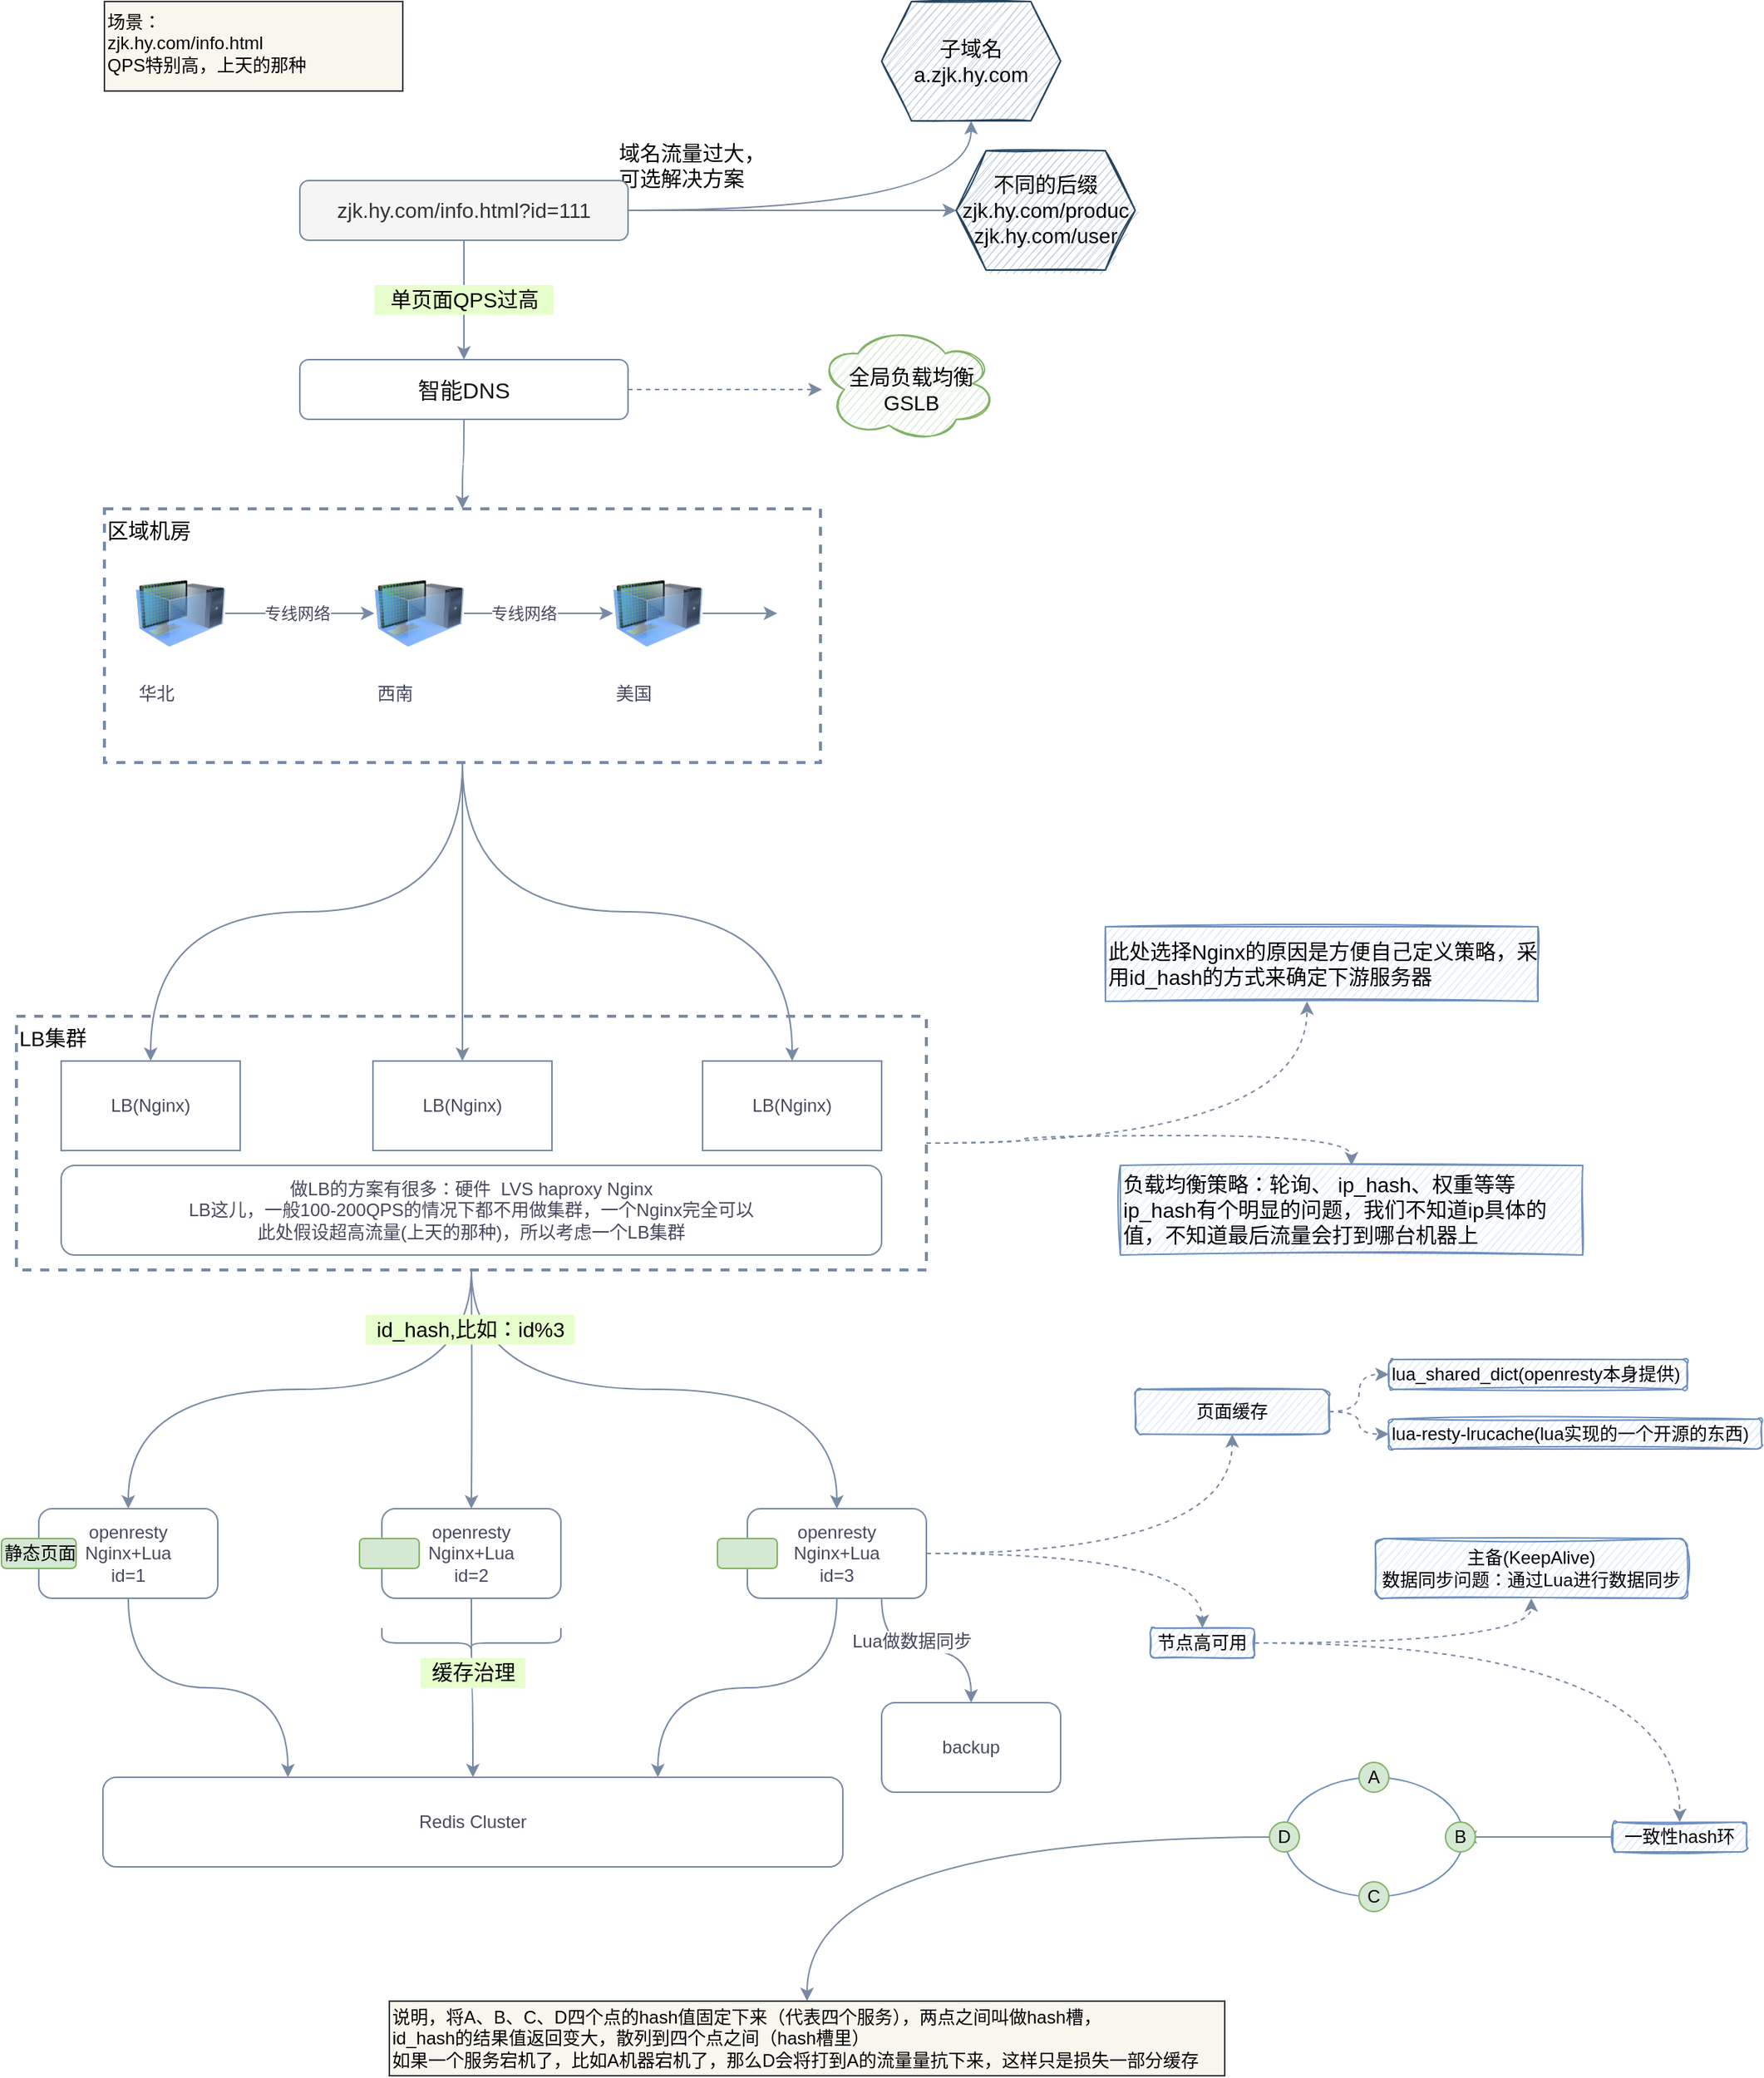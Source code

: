 <mxfile version="14.1.8" type="device"><diagram id="VOtJYXYSd5aumnxqC3vO" name="第 1 页"><mxGraphModel dx="1810" dy="2514" grid="1" gridSize="10" guides="1" tooltips="1" connect="1" arrows="1" fold="1" page="1" pageScale="1" pageWidth="827" pageHeight="1169" math="0" shadow="0"><root><mxCell id="0"/><mxCell id="1" parent="0"/><mxCell id="vlpDhCsjQP7XCzrvFVAY-28" value="" style="edgeStyle=orthogonalEdgeStyle;curved=1;rounded=1;sketch=0;orthogonalLoop=1;jettySize=auto;html=1;dashed=1;strokeColor=#788AA3;fillColor=#B2C9AB;fontColor=#46495D;entryX=0.5;entryY=0;entryDx=0;entryDy=0;" parent="1" source="vlpDhCsjQP7XCzrvFVAY-13" target="vlpDhCsjQP7XCzrvFVAY-27" edge="1"><mxGeometry relative="1" as="geometry"/></mxCell><mxCell id="vlpDhCsjQP7XCzrvFVAY-30" value="" style="edgeStyle=orthogonalEdgeStyle;curved=1;rounded=1;sketch=0;orthogonalLoop=1;jettySize=auto;html=1;dashed=1;strokeColor=#788AA3;fillColor=#B2C9AB;fontColor=#46495D;entryX=0.466;entryY=1;entryDx=0;entryDy=0;entryPerimeter=0;" parent="1" source="vlpDhCsjQP7XCzrvFVAY-13" target="vlpDhCsjQP7XCzrvFVAY-29" edge="1"><mxGeometry relative="1" as="geometry"/></mxCell><mxCell id="vlpDhCsjQP7XCzrvFVAY-13" value="LB集群" style="whiteSpace=wrap;html=1;rounded=0;fontSize=14;fontStyle=0;verticalAlign=top;dashed=1;strokeColor=#788AA3;strokeWidth=2;align=left;" parent="1" vertex="1"><mxGeometry x="180" y="670" width="610" height="170" as="geometry"/></mxCell><mxCell id="vlpDhCsjQP7XCzrvFVAY-1" value="场景：&lt;br&gt;zjk.hy.com/info.html&lt;br&gt;QPS特别高，上天的那种" style="rounded=0;whiteSpace=wrap;html=1;align=left;verticalAlign=top;fillColor=#f9f7ed;strokeColor=#36393d;" parent="1" vertex="1"><mxGeometry x="239" y="-10" width="200" height="60" as="geometry"/></mxCell><mxCell id="vlpDhCsjQP7XCzrvFVAY-4" value="" style="edgeStyle=orthogonalEdgeStyle;rounded=0;orthogonalLoop=1;jettySize=auto;html=1;fontSize=14;curved=1;strokeColor=#788AA3;" parent="1" source="vlpDhCsjQP7XCzrvFVAY-2" target="vlpDhCsjQP7XCzrvFVAY-3" edge="1"><mxGeometry relative="1" as="geometry"/></mxCell><mxCell id="vlpDhCsjQP7XCzrvFVAY-6" value="" style="edgeStyle=orthogonalEdgeStyle;curved=1;rounded=0;orthogonalLoop=1;jettySize=auto;html=1;fontSize=14;strokeColor=#788AA3;" parent="1" source="vlpDhCsjQP7XCzrvFVAY-2" target="vlpDhCsjQP7XCzrvFVAY-5" edge="1"><mxGeometry relative="1" as="geometry"/></mxCell><mxCell id="vlpDhCsjQP7XCzrvFVAY-7" value="域名流量过大，&lt;br&gt;可选解决方案" style="edgeLabel;html=1;align=left;verticalAlign=middle;resizable=0;points=[];fontSize=14;" parent="vlpDhCsjQP7XCzrvFVAY-6" vertex="1" connectable="0"><mxGeometry x="-0.836" relative="1" as="geometry"><mxPoint x="-26" y="-30" as="offset"/></mxGeometry></mxCell><mxCell id="vlpDhCsjQP7XCzrvFVAY-9" value="" style="edgeStyle=orthogonalEdgeStyle;curved=1;rounded=0;orthogonalLoop=1;jettySize=auto;html=1;fontSize=14;strokeColor=#788AA3;" parent="1" source="vlpDhCsjQP7XCzrvFVAY-2" target="vlpDhCsjQP7XCzrvFVAY-8" edge="1"><mxGeometry relative="1" as="geometry"/></mxCell><mxCell id="vlpDhCsjQP7XCzrvFVAY-2" value="&lt;span style=&quot;text-align: left ; font-size: 14px&quot;&gt;zjk.hy.com/info.html?id=111&lt;/span&gt;" style="rounded=1;whiteSpace=wrap;html=1;fontSize=14;fillColor=#f5f5f5;fontColor=#333333;strokeColor=#788AA3;" parent="1" vertex="1"><mxGeometry x="370" y="110" width="220" height="40" as="geometry"/></mxCell><mxCell id="vlpDhCsjQP7XCzrvFVAY-3" value="子域名&lt;br&gt;a.zjk.hy.com" style="shape=hexagon;perimeter=hexagonPerimeter2;whiteSpace=wrap;html=1;fixedSize=1;rounded=0;fontSize=14;shadow=0;sketch=1;fillColor=#bac8d3;strokeColor=#23445d;" parent="1" vertex="1"><mxGeometry x="760" y="-10" width="120" height="80" as="geometry"/></mxCell><mxCell id="vlpDhCsjQP7XCzrvFVAY-5" value="不同的后缀&lt;br&gt;zjk.hy.com/produc&lt;br&gt;zjk.hy.com/user" style="shape=hexagon;perimeter=hexagonPerimeter2;whiteSpace=wrap;html=1;fixedSize=1;rounded=0;fontSize=14;fillColor=#bac8d3;strokeColor=#23445d;sketch=1;" parent="1" vertex="1"><mxGeometry x="810" y="90" width="120" height="80" as="geometry"/></mxCell><mxCell id="vlpDhCsjQP7XCzrvFVAY-12" value="" style="edgeStyle=orthogonalEdgeStyle;curved=0;rounded=1;sketch=0;orthogonalLoop=1;jettySize=auto;html=1;strokeColor=#788AA3;fillColor=#B2C9AB;fontColor=#46495D;dashed=1;" parent="1" source="vlpDhCsjQP7XCzrvFVAY-8" target="vlpDhCsjQP7XCzrvFVAY-11" edge="1"><mxGeometry relative="1" as="geometry"/></mxCell><mxCell id="vlpDhCsjQP7XCzrvFVAY-14" value="" style="edgeStyle=orthogonalEdgeStyle;curved=1;rounded=1;sketch=0;orthogonalLoop=1;jettySize=auto;html=1;fillColor=#B2C9AB;fontColor=#46495D;exitX=0.5;exitY=1;exitDx=0;exitDy=0;strokeColor=#788AA3;" parent="1" source="vlpDhCsjQP7XCzrvFVAY-31" target="vlpDhCsjQP7XCzrvFVAY-16" edge="1"><mxGeometry relative="1" as="geometry"/></mxCell><mxCell id="vlpDhCsjQP7XCzrvFVAY-32" value="" style="edgeStyle=orthogonalEdgeStyle;curved=1;rounded=1;sketch=0;orthogonalLoop=1;jettySize=auto;html=1;strokeColor=#788AA3;fillColor=#B2C9AB;fontColor=#46495D;" parent="1" source="vlpDhCsjQP7XCzrvFVAY-8" target="vlpDhCsjQP7XCzrvFVAY-31" edge="1"><mxGeometry relative="1" as="geometry"/></mxCell><mxCell id="vlpDhCsjQP7XCzrvFVAY-8" value="&lt;span style=&quot;color: rgb(18, 18, 18); font-size: 15px; background-color: rgb(255, 255, 255);&quot;&gt;智能DNS&lt;/span&gt;" style="rounded=1;whiteSpace=wrap;html=1;fontSize=14;fontStyle=0;strokeColor=#788AA3;" parent="1" vertex="1"><mxGeometry x="370" y="230" width="220" height="40" as="geometry"/></mxCell><mxCell id="vlpDhCsjQP7XCzrvFVAY-10" value="单页面QPS过高" style="text;html=1;align=center;verticalAlign=middle;resizable=0;points=[];autosize=1;fontSize=14;fillColor=#E6FFCC;" parent="1" vertex="1"><mxGeometry x="420" y="180" width="120" height="20" as="geometry"/></mxCell><mxCell id="vlpDhCsjQP7XCzrvFVAY-11" value="全局负载均衡&lt;br&gt;GSLB" style="ellipse;shape=cloud;whiteSpace=wrap;html=1;rounded=1;fontSize=14;fontStyle=0;sketch=1;fillColor=#d5e8d4;strokeColor=#82b366;flipV=1;flipH=1;" parent="1" vertex="1"><mxGeometry x="720" y="210" width="120" height="80" as="geometry"/></mxCell><mxCell id="vlpDhCsjQP7XCzrvFVAY-16" value="LB(Nginx)" style="rounded=0;whiteSpace=wrap;html=1;sketch=0;strokeColor=#788AA3;fontColor=#46495D;fillColor=none;" parent="1" vertex="1"><mxGeometry x="210" y="700" width="120" height="60" as="geometry"/></mxCell><mxCell id="vlpDhCsjQP7XCzrvFVAY-20" value="LB(Nginx)" style="rounded=0;whiteSpace=wrap;html=1;sketch=0;strokeColor=#788AA3;fontColor=#46495D;fillColor=none;" parent="1" vertex="1"><mxGeometry x="419" y="700" width="120" height="60" as="geometry"/></mxCell><mxCell id="vlpDhCsjQP7XCzrvFVAY-21" value="LB(Nginx)" style="rounded=0;whiteSpace=wrap;html=1;sketch=0;fontColor=#46495D;fillColor=none;strokeColor=#788AA3;" parent="1" vertex="1"><mxGeometry x="640" y="700" width="120" height="60" as="geometry"/></mxCell><mxCell id="vlpDhCsjQP7XCzrvFVAY-22" value="" style="edgeStyle=orthogonalEdgeStyle;curved=1;rounded=1;sketch=0;orthogonalLoop=1;jettySize=auto;html=1;fillColor=#B2C9AB;fontColor=#46495D;exitX=0.5;exitY=1;exitDx=0;exitDy=0;strokeColor=#788AA3;" parent="1" source="vlpDhCsjQP7XCzrvFVAY-31" target="vlpDhCsjQP7XCzrvFVAY-20" edge="1"><mxGeometry relative="1" as="geometry"><mxPoint x="490" y="420" as="sourcePoint"/><mxPoint x="280" y="560" as="targetPoint"/></mxGeometry></mxCell><mxCell id="vlpDhCsjQP7XCzrvFVAY-24" value="做LB的方案有很多：硬件&amp;nbsp; LVS haproxy Nginx&lt;br&gt;LB这儿，一般100-200QPS的情况下都不用做集群，一个Nginx完全可以&lt;br&gt;此处假设超高流量(上天的那种)，所以考虑一个LB集群" style="rounded=1;whiteSpace=wrap;html=1;sketch=0;strokeColor=#788AA3;strokeWidth=1;fillColor=none;fontColor=#46495D;" parent="1" vertex="1"><mxGeometry x="210" y="770" width="550" height="60" as="geometry"/></mxCell><mxCell id="vlpDhCsjQP7XCzrvFVAY-27" value="&lt;span&gt;负载均衡策略：&lt;/span&gt;&lt;span&gt;轮询、&lt;/span&gt;&lt;span&gt;&amp;nbsp;ip_hash、&lt;/span&gt;&lt;span&gt;权重&lt;/span&gt;&lt;span&gt;等等&lt;br&gt;ip_hash有个明显的问题，我们不知道ip具体的值，不知道最后流量会打到哪台机器上&lt;br&gt;&lt;/span&gt;" style="whiteSpace=wrap;html=1;rounded=0;fontSize=14;fontStyle=0;verticalAlign=middle;strokeColor=#6c8ebf;strokeWidth=1;fillColor=#dae8fc;sketch=1;align=left;" parent="1" vertex="1"><mxGeometry x="920" y="770" width="310" height="60" as="geometry"/></mxCell><mxCell id="vlpDhCsjQP7XCzrvFVAY-29" value="此处选择Nginx的原因是方便自己定义策略，采用id_hash的方式来确定下游服务器" style="whiteSpace=wrap;html=1;rounded=0;fontSize=14;fontStyle=0;verticalAlign=middle;strokeColor=#6c8ebf;strokeWidth=1;sketch=1;fillColor=#dae8fc;align=left;" parent="1" vertex="1"><mxGeometry x="910" y="610" width="290" height="50" as="geometry"/></mxCell><mxCell id="vlpDhCsjQP7XCzrvFVAY-31" value="区域机房" style="whiteSpace=wrap;html=1;rounded=0;fontSize=14;fontStyle=0;dashed=1;strokeWidth=2;align=left;verticalAlign=top;strokeColor=#788AA3;" parent="1" vertex="1"><mxGeometry x="239" y="330" width="480" height="170" as="geometry"/></mxCell><mxCell id="vlpDhCsjQP7XCzrvFVAY-34" value="" style="edgeStyle=orthogonalEdgeStyle;curved=1;rounded=1;sketch=0;orthogonalLoop=1;jettySize=auto;html=1;fillColor=#B2C9AB;fontColor=#46495D;exitX=0.5;exitY=1;exitDx=0;exitDy=0;strokeColor=#788AA3;" parent="1" source="vlpDhCsjQP7XCzrvFVAY-31" target="vlpDhCsjQP7XCzrvFVAY-21" edge="1"><mxGeometry relative="1" as="geometry"><mxPoint x="489" y="510" as="sourcePoint"/><mxPoint x="280" y="710" as="targetPoint"/></mxGeometry></mxCell><mxCell id="vlpDhCsjQP7XCzrvFVAY-38" value="" style="edgeStyle=orthogonalEdgeStyle;curved=1;rounded=1;sketch=0;orthogonalLoop=1;jettySize=auto;html=1;strokeColor=#788AA3;fillColor=#B2C9AB;fontColor=#46495D;" parent="1" source="vlpDhCsjQP7XCzrvFVAY-35" target="vlpDhCsjQP7XCzrvFVAY-36" edge="1"><mxGeometry relative="1" as="geometry"/></mxCell><mxCell id="vlpDhCsjQP7XCzrvFVAY-39" value="专线网络" style="edgeLabel;html=1;align=center;verticalAlign=middle;resizable=0;points=[];fontColor=#46495D;" parent="vlpDhCsjQP7XCzrvFVAY-38" vertex="1" connectable="0"><mxGeometry x="0.24" relative="1" as="geometry"><mxPoint x="-14" as="offset"/></mxGeometry></mxCell><mxCell id="vlpDhCsjQP7XCzrvFVAY-35" value="华北" style="image;html=1;image=img/lib/clip_art/computers/Virtual_Machine_128x128.png;rounded=0;dashed=1;sketch=1;strokeColor=#788AA3;strokeWidth=2;fillColor=none;fontColor=#46495D;align=left;" parent="1" vertex="1"><mxGeometry x="260" y="360" width="60" height="80" as="geometry"/></mxCell><mxCell id="vlpDhCsjQP7XCzrvFVAY-40" value="" style="edgeStyle=orthogonalEdgeStyle;curved=1;rounded=1;sketch=0;orthogonalLoop=1;jettySize=auto;html=1;strokeColor=#788AA3;fillColor=#B2C9AB;fontColor=#46495D;" parent="1" source="vlpDhCsjQP7XCzrvFVAY-36" target="vlpDhCsjQP7XCzrvFVAY-37" edge="1"><mxGeometry relative="1" as="geometry"/></mxCell><mxCell id="vlpDhCsjQP7XCzrvFVAY-42" value="专线网络" style="edgeLabel;html=1;align=center;verticalAlign=middle;resizable=0;points=[];fontColor=#46495D;" parent="vlpDhCsjQP7XCzrvFVAY-40" vertex="1" connectable="0"><mxGeometry x="-0.74" y="1" relative="1" as="geometry"><mxPoint x="27" y="1" as="offset"/></mxGeometry></mxCell><mxCell id="vlpDhCsjQP7XCzrvFVAY-36" value="西南" style="image;html=1;image=img/lib/clip_art/computers/Virtual_Machine_128x128.png;rounded=0;dashed=1;sketch=1;strokeColor=#788AA3;strokeWidth=2;fillColor=none;fontColor=#46495D;align=left;" parent="1" vertex="1"><mxGeometry x="420" y="360" width="60" height="80" as="geometry"/></mxCell><mxCell id="vlpDhCsjQP7XCzrvFVAY-44" value="" style="edgeStyle=orthogonalEdgeStyle;curved=1;rounded=1;sketch=0;orthogonalLoop=1;jettySize=auto;html=1;strokeColor=#788AA3;fillColor=#B2C9AB;fontColor=#46495D;" parent="1" source="vlpDhCsjQP7XCzrvFVAY-37" edge="1"><mxGeometry relative="1" as="geometry"><mxPoint x="690" y="400" as="targetPoint"/></mxGeometry></mxCell><mxCell id="vlpDhCsjQP7XCzrvFVAY-37" value="美国" style="image;html=1;image=img/lib/clip_art/computers/Virtual_Machine_128x128.png;rounded=0;dashed=1;sketch=1;strokeColor=#788AA3;strokeWidth=2;fillColor=none;fontColor=#46495D;align=left;" parent="1" vertex="1"><mxGeometry x="580" y="360" width="60" height="80" as="geometry"/></mxCell><mxCell id="vlpDhCsjQP7XCzrvFVAY-45" value="openresty &lt;br&gt;Nginx+Lua&lt;br&gt;id=1" style="rounded=1;whiteSpace=wrap;html=1;sketch=0;strokeColor=#788AA3;strokeWidth=1;fillColor=none;fontColor=#46495D;align=center;" parent="1" vertex="1"><mxGeometry x="195" y="1000" width="120" height="60" as="geometry"/></mxCell><mxCell id="vlpDhCsjQP7XCzrvFVAY-46" value="openresty&lt;br&gt;Nginx+Lua&lt;br&gt;id=2" style="rounded=1;whiteSpace=wrap;html=1;sketch=0;strokeColor=#788AA3;strokeWidth=1;fillColor=none;fontColor=#46495D;align=center;" parent="1" vertex="1"><mxGeometry x="425" y="1000" width="120" height="60" as="geometry"/></mxCell><mxCell id="vlpDhCsjQP7XCzrvFVAY-66" value="" style="edgeStyle=orthogonalEdgeStyle;curved=1;rounded=1;sketch=0;orthogonalLoop=1;jettySize=auto;html=1;strokeColor=#788AA3;fillColor=#B2C9AB;fontColor=#46495D;entryX=0.5;entryY=1;entryDx=0;entryDy=0;dashed=1;" parent="1" source="vlpDhCsjQP7XCzrvFVAY-47" target="vlpDhCsjQP7XCzrvFVAY-65" edge="1"><mxGeometry relative="1" as="geometry"/></mxCell><mxCell id="vlpDhCsjQP7XCzrvFVAY-69" value="" style="edgeStyle=orthogonalEdgeStyle;curved=1;rounded=1;sketch=0;orthogonalLoop=1;jettySize=auto;html=1;strokeColor=#788AA3;fillColor=#B2C9AB;fontColor=#46495D;dashed=1;" parent="1" source="vlpDhCsjQP7XCzrvFVAY-47" target="vlpDhCsjQP7XCzrvFVAY-68" edge="1"><mxGeometry relative="1" as="geometry"/></mxCell><mxCell id="vlpDhCsjQP7XCzrvFVAY-47" value="openresty&lt;br&gt;Nginx+Lua&lt;br&gt;id=3" style="rounded=1;whiteSpace=wrap;html=1;sketch=0;strokeColor=#788AA3;strokeWidth=1;fillColor=none;fontColor=#46495D;align=center;" parent="1" vertex="1"><mxGeometry x="670" y="1000" width="120" height="60" as="geometry"/></mxCell><mxCell id="vlpDhCsjQP7XCzrvFVAY-48" value="" style="endArrow=classic;html=1;strokeColor=#788AA3;fillColor=#B2C9AB;fontColor=#46495D;entryX=0.5;entryY=0;entryDx=0;entryDy=0;exitX=0.5;exitY=1;exitDx=0;exitDy=0;edgeStyle=orthogonalEdgeStyle;curved=1;" parent="1" source="vlpDhCsjQP7XCzrvFVAY-13" target="vlpDhCsjQP7XCzrvFVAY-45" edge="1"><mxGeometry width="50" height="50" relative="1" as="geometry"><mxPoint x="160" y="950" as="sourcePoint"/><mxPoint x="210" y="900" as="targetPoint"/></mxGeometry></mxCell><mxCell id="vlpDhCsjQP7XCzrvFVAY-49" value="" style="endArrow=classic;html=1;strokeColor=#788AA3;fillColor=#B2C9AB;fontColor=#46495D;entryX=0.5;entryY=0;entryDx=0;entryDy=0;edgeStyle=orthogonalEdgeStyle;curved=1;" parent="1" target="vlpDhCsjQP7XCzrvFVAY-46" edge="1"><mxGeometry width="50" height="50" relative="1" as="geometry"><mxPoint x="485" y="841" as="sourcePoint"/><mxPoint x="265" y="1010" as="targetPoint"/></mxGeometry></mxCell><mxCell id="vlpDhCsjQP7XCzrvFVAY-51" value="" style="endArrow=classic;html=1;strokeColor=#788AA3;fillColor=#B2C9AB;fontColor=#46495D;exitX=0.5;exitY=1;exitDx=0;exitDy=0;edgeStyle=orthogonalEdgeStyle;curved=1;" parent="1" source="vlpDhCsjQP7XCzrvFVAY-13" target="vlpDhCsjQP7XCzrvFVAY-47" edge="1"><mxGeometry width="50" height="50" relative="1" as="geometry"><mxPoint x="495" y="850" as="sourcePoint"/><mxPoint x="265" y="1010" as="targetPoint"/></mxGeometry></mxCell><mxCell id="vlpDhCsjQP7XCzrvFVAY-52" value="id_hash,比如：id%3" style="text;html=1;align=center;verticalAlign=middle;resizable=0;points=[];autosize=1;fontSize=14;fillColor=#E6FFCC;" parent="1" vertex="1"><mxGeometry x="414" y="870" width="140" height="20" as="geometry"/></mxCell><mxCell id="vlpDhCsjQP7XCzrvFVAY-53" value="Redis Cluster" style="rounded=1;whiteSpace=wrap;html=1;sketch=0;strokeColor=#788AA3;strokeWidth=1;fillColor=none;fontColor=#46495D;align=center;" parent="1" vertex="1"><mxGeometry x="238" y="1180" width="496" height="60" as="geometry"/></mxCell><mxCell id="vlpDhCsjQP7XCzrvFVAY-54" value="" style="endArrow=classic;html=1;strokeColor=#788AA3;fillColor=#B2C9AB;fontColor=#46495D;entryX=0.25;entryY=0;entryDx=0;entryDy=0;edgeStyle=orthogonalEdgeStyle;curved=1;" parent="1" source="vlpDhCsjQP7XCzrvFVAY-45" target="vlpDhCsjQP7XCzrvFVAY-53" edge="1"><mxGeometry width="50" height="50" relative="1" as="geometry"><mxPoint x="495" y="850" as="sourcePoint"/><mxPoint x="265" y="1010" as="targetPoint"/></mxGeometry></mxCell><mxCell id="vlpDhCsjQP7XCzrvFVAY-55" value="" style="endArrow=classic;html=1;strokeColor=#788AA3;fillColor=#B2C9AB;fontColor=#46495D;edgeStyle=orthogonalEdgeStyle;curved=1;exitX=0.5;exitY=1;exitDx=0;exitDy=0;" parent="1" source="vlpDhCsjQP7XCzrvFVAY-46" target="vlpDhCsjQP7XCzrvFVAY-53" edge="1"><mxGeometry width="50" height="50" relative="1" as="geometry"><mxPoint x="265" y="1070" as="sourcePoint"/><mxPoint x="366.5" y="1190" as="targetPoint"/></mxGeometry></mxCell><mxCell id="vlpDhCsjQP7XCzrvFVAY-56" value="" style="endArrow=classic;html=1;strokeColor=#788AA3;fillColor=#B2C9AB;fontColor=#46495D;entryX=0.75;entryY=0;entryDx=0;entryDy=0;edgeStyle=orthogonalEdgeStyle;curved=1;exitX=0.5;exitY=1;exitDx=0;exitDy=0;" parent="1" source="vlpDhCsjQP7XCzrvFVAY-47" target="vlpDhCsjQP7XCzrvFVAY-53" edge="1"><mxGeometry width="50" height="50" relative="1" as="geometry"><mxPoint x="676.5" y="1080" as="sourcePoint"/><mxPoint x="783.5" y="1200" as="targetPoint"/></mxGeometry></mxCell><mxCell id="vlpDhCsjQP7XCzrvFVAY-57" value="" style="shape=curlyBracket;whiteSpace=wrap;html=1;rounded=1;sketch=0;strokeColor=#788AA3;strokeWidth=1;fillColor=none;fontColor=#46495D;align=center;direction=north;" parent="1" vertex="1"><mxGeometry x="425" y="1080" width="120" height="20" as="geometry"/></mxCell><mxCell id="vlpDhCsjQP7XCzrvFVAY-58" value="缓存治理" style="text;html=1;align=center;verticalAlign=middle;resizable=0;points=[];autosize=1;fontSize=14;fillColor=#E6FFCC;" parent="1" vertex="1"><mxGeometry x="451" y="1100" width="70" height="20" as="geometry"/></mxCell><mxCell id="vlpDhCsjQP7XCzrvFVAY-71" value="" style="edgeStyle=orthogonalEdgeStyle;curved=1;rounded=1;sketch=0;orthogonalLoop=1;jettySize=auto;html=1;dashed=1;strokeColor=#788AA3;fillColor=#B2C9AB;fontColor=#46495D;" parent="1" source="vlpDhCsjQP7XCzrvFVAY-65" target="vlpDhCsjQP7XCzrvFVAY-70" edge="1"><mxGeometry relative="1" as="geometry"/></mxCell><mxCell id="vlpDhCsjQP7XCzrvFVAY-73" value="" style="edgeStyle=orthogonalEdgeStyle;curved=1;rounded=1;sketch=0;orthogonalLoop=1;jettySize=auto;html=1;dashed=1;strokeColor=#788AA3;fillColor=#B2C9AB;fontSize=12;fontColor=#46495D;" parent="1" source="vlpDhCsjQP7XCzrvFVAY-65" target="vlpDhCsjQP7XCzrvFVAY-72" edge="1"><mxGeometry relative="1" as="geometry"/></mxCell><mxCell id="vlpDhCsjQP7XCzrvFVAY-65" value="页面缓存" style="whiteSpace=wrap;html=1;rounded=1;strokeColor=#6c8ebf;strokeWidth=1;fillColor=#dae8fc;sketch=1;" parent="1" vertex="1"><mxGeometry x="930" y="920" width="130" height="30" as="geometry"/></mxCell><mxCell id="vlpDhCsjQP7XCzrvFVAY-75" value="" style="edgeStyle=orthogonalEdgeStyle;curved=1;rounded=1;sketch=0;orthogonalLoop=1;jettySize=auto;html=1;dashed=1;strokeColor=#788AA3;fillColor=#B2C9AB;fontSize=12;fontColor=#46495D;" parent="1" source="vlpDhCsjQP7XCzrvFVAY-68" target="vlpDhCsjQP7XCzrvFVAY-74" edge="1"><mxGeometry relative="1" as="geometry"/></mxCell><mxCell id="vlpDhCsjQP7XCzrvFVAY-84" value="" style="edgeStyle=orthogonalEdgeStyle;curved=1;rounded=1;sketch=0;orthogonalLoop=1;jettySize=auto;html=1;dashed=1;strokeColor=#788AA3;fillColor=#B2C9AB;fontSize=12;fontColor=#46495D;" parent="1" source="vlpDhCsjQP7XCzrvFVAY-68" target="vlpDhCsjQP7XCzrvFVAY-83" edge="1"><mxGeometry relative="1" as="geometry"/></mxCell><mxCell id="vlpDhCsjQP7XCzrvFVAY-68" value="节点高可用" style="rounded=1;whiteSpace=wrap;html=1;sketch=1;strokeColor=#6c8ebf;strokeWidth=1;fillColor=#dae8fc;align=center;" parent="1" vertex="1"><mxGeometry x="940" y="1080" width="70" height="20" as="geometry"/></mxCell><mxCell id="vlpDhCsjQP7XCzrvFVAY-70" value="&lt;span&gt;lua_shared_dict(openresty本身提供)&lt;/span&gt;" style="whiteSpace=wrap;rounded=1;strokeColor=#6c8ebf;strokeWidth=1;fillColor=#dae8fc;sketch=1;fontStyle=0;align=left;fontSize=12;html=1;" parent="1" vertex="1"><mxGeometry x="1100" y="900" width="200" height="20" as="geometry"/></mxCell><mxCell id="vlpDhCsjQP7XCzrvFVAY-72" value="lua-resty-lrucache(lua实现的一个开源的东西)" style="whiteSpace=wrap;rounded=1;strokeColor=#6c8ebf;strokeWidth=1;fillColor=#dae8fc;sketch=1;fontStyle=0;align=left;fontSize=12;" parent="1" vertex="1"><mxGeometry x="1100" y="940" width="250" height="20" as="geometry"/></mxCell><mxCell id="vlpDhCsjQP7XCzrvFVAY-74" value="主备(KeepAlive)&lt;br&gt;数据同步问题：通过Lua进行数据同步" style="rounded=1;whiteSpace=wrap;html=1;sketch=1;strokeColor=#6c8ebf;strokeWidth=1;fillColor=#dae8fc;align=center;" parent="1" vertex="1"><mxGeometry x="1091" y="1020" width="209" height="40" as="geometry"/></mxCell><mxCell id="vlpDhCsjQP7XCzrvFVAY-76" value="静态页面" style="rounded=1;whiteSpace=wrap;html=1;sketch=0;strokeColor=#82b366;strokeWidth=1;fillColor=#d5e8d4;fontSize=12;align=left;" parent="1" vertex="1"><mxGeometry x="170" y="1020" width="50" height="20" as="geometry"/></mxCell><mxCell id="vlpDhCsjQP7XCzrvFVAY-78" value="" style="rounded=1;whiteSpace=wrap;html=1;sketch=0;strokeColor=#82b366;strokeWidth=1;fillColor=#d5e8d4;fontSize=12;align=left;" parent="1" vertex="1"><mxGeometry x="410" y="1020" width="40" height="20" as="geometry"/></mxCell><mxCell id="vlpDhCsjQP7XCzrvFVAY-79" value="" style="rounded=1;whiteSpace=wrap;html=1;sketch=0;strokeColor=#82b366;strokeWidth=1;fillColor=#d5e8d4;fontSize=12;align=left;" parent="1" vertex="1"><mxGeometry x="650" y="1020" width="40" height="20" as="geometry"/></mxCell><mxCell id="vlpDhCsjQP7XCzrvFVAY-80" value="backup" style="rounded=1;whiteSpace=wrap;html=1;sketch=0;strokeColor=#788AA3;strokeWidth=1;fillColor=none;fontColor=#46495D;align=center;" parent="1" vertex="1"><mxGeometry x="760" y="1130" width="120" height="60" as="geometry"/></mxCell><mxCell id="vlpDhCsjQP7XCzrvFVAY-81" value="" style="endArrow=classic;html=1;strokeColor=#788AA3;fillColor=#B2C9AB;fontColor=#46495D;edgeStyle=orthogonalEdgeStyle;curved=1;exitX=0.75;exitY=1;exitDx=0;exitDy=0;" parent="1" source="vlpDhCsjQP7XCzrvFVAY-47" target="vlpDhCsjQP7XCzrvFVAY-80" edge="1"><mxGeometry width="50" height="50" relative="1" as="geometry"><mxPoint x="740" y="1070" as="sourcePoint"/><mxPoint x="620" y="1190" as="targetPoint"/></mxGeometry></mxCell><mxCell id="vlpDhCsjQP7XCzrvFVAY-82" value="Lua做数据同步" style="edgeLabel;html=1;align=center;verticalAlign=middle;resizable=0;points=[];fontSize=12;fontColor=#46495D;" parent="vlpDhCsjQP7XCzrvFVAY-81" vertex="1" connectable="0"><mxGeometry x="-0.277" y="6" relative="1" as="geometry"><mxPoint x="8" as="offset"/></mxGeometry></mxCell><mxCell id="vlpDhCsjQP7XCzrvFVAY-86" value="" style="edgeStyle=orthogonalEdgeStyle;curved=1;rounded=1;sketch=0;orthogonalLoop=1;jettySize=auto;html=1;strokeColor=#788AA3;fillColor=#B2C9AB;fontSize=12;fontColor=#46495D;" parent="1" source="vlpDhCsjQP7XCzrvFVAY-83" target="vlpDhCsjQP7XCzrvFVAY-85" edge="1"><mxGeometry relative="1" as="geometry"/></mxCell><mxCell id="vlpDhCsjQP7XCzrvFVAY-83" value="一致性hash环" style="rounded=1;whiteSpace=wrap;html=1;sketch=1;strokeColor=#6c8ebf;strokeWidth=1;fillColor=#dae8fc;align=center;" parent="1" vertex="1"><mxGeometry x="1250" y="1210" width="90" height="20" as="geometry"/></mxCell><mxCell id="vlpDhCsjQP7XCzrvFVAY-92" value="" style="edgeStyle=orthogonalEdgeStyle;curved=1;rounded=1;sketch=0;orthogonalLoop=1;jettySize=auto;html=1;strokeColor=#788AA3;fillColor=#B2C9AB;fontSize=12;fontColor=#46495D;" parent="1" source="vlpDhCsjQP7XCzrvFVAY-85" target="vlpDhCsjQP7XCzrvFVAY-93" edge="1"><mxGeometry relative="1" as="geometry"><mxPoint x="1010" y="1300" as="targetPoint"/></mxGeometry></mxCell><mxCell id="vlpDhCsjQP7XCzrvFVAY-85" value="" style="ellipse;whiteSpace=wrap;html=1;rounded=1;strokeColor=#6c8ebf;strokeWidth=1;sketch=0;fillColor=none;" parent="1" vertex="1"><mxGeometry x="1030" y="1180" width="120" height="80" as="geometry"/></mxCell><mxCell id="vlpDhCsjQP7XCzrvFVAY-87" value="A" style="ellipse;whiteSpace=wrap;html=1;aspect=fixed;rounded=1;sketch=0;strokeColor=#82b366;strokeWidth=1;fontSize=12;align=center;fillColor=#d5e8d4;" parent="1" vertex="1"><mxGeometry x="1080" y="1170" width="20" height="20" as="geometry"/></mxCell><mxCell id="vlpDhCsjQP7XCzrvFVAY-88" value="B" style="ellipse;whiteSpace=wrap;html=1;aspect=fixed;rounded=1;sketch=0;strokeColor=#82b366;strokeWidth=1;fontSize=12;align=center;fillColor=#d5e8d4;" parent="1" vertex="1"><mxGeometry x="1138" y="1210" width="20" height="20" as="geometry"/></mxCell><mxCell id="vlpDhCsjQP7XCzrvFVAY-89" value="C" style="ellipse;whiteSpace=wrap;html=1;aspect=fixed;rounded=1;sketch=0;strokeColor=#82b366;strokeWidth=1;fontSize=12;align=center;fillColor=#d5e8d4;" parent="1" vertex="1"><mxGeometry x="1080" y="1250" width="20" height="20" as="geometry"/></mxCell><mxCell id="vlpDhCsjQP7XCzrvFVAY-90" value="D" style="ellipse;whiteSpace=wrap;html=1;aspect=fixed;rounded=1;sketch=0;strokeColor=#82b366;strokeWidth=1;fontSize=12;align=center;fillColor=#d5e8d4;" parent="1" vertex="1"><mxGeometry x="1020" y="1210" width="20" height="20" as="geometry"/></mxCell><mxCell id="vlpDhCsjQP7XCzrvFVAY-93" value="&lt;span style=&quot;color: rgb(0 , 0 , 0)&quot;&gt;说明，将A、B、C、D四个点的hash值固定下来（代表四个服务），两点之间叫做hash槽，&lt;br&gt;id_hash的结果值返回变大，散列到四个点之间（hash槽里）&lt;br&gt;如果一个服务宕机了，比如A机器宕机了，那么D会将打到A的流量量抗下来，这样只是损失一部分缓存&lt;br&gt;&lt;/span&gt;" style="text;html=1;align=left;verticalAlign=middle;resizable=0;points=[];autosize=1;fontSize=12;fillColor=#f9f7ed;strokeColor=#36393d;sketch=0;" parent="1" vertex="1"><mxGeometry x="430" y="1330" width="560" height="50" as="geometry"/></mxCell></root></mxGraphModel></diagram></mxfile>